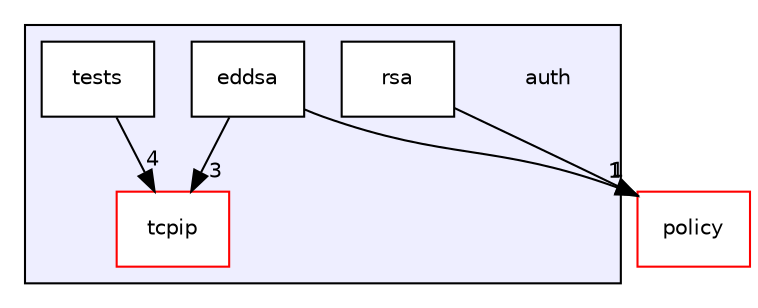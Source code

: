 digraph "auth" {
  compound=true
  node [ fontsize="10", fontname="Helvetica"];
  edge [ labelfontsize="10", labelfontname="Helvetica"];
  subgraph clusterdir_00ae9869f82e985780277dc684d7236c {
    graph [ bgcolor="#eeeeff", pencolor="black", label="" URL="dir_00ae9869f82e985780277dc684d7236c.html"];
    dir_00ae9869f82e985780277dc684d7236c [shape=plaintext label="auth"];
    dir_41d095b2afd88fda019ea4d1b9fd4845 [shape=box label="eddsa" color="black" fillcolor="white" style="filled" URL="dir_41d095b2afd88fda019ea4d1b9fd4845.html"];
    dir_c02f9c2dac9158b3625b0ab6197fd514 [shape=box label="rsa" color="black" fillcolor="white" style="filled" URL="dir_c02f9c2dac9158b3625b0ab6197fd514.html"];
    dir_aa6b617174339cd7b605f9fc0c8b2e9d [shape=box label="tcpip" color="red" fillcolor="white" style="filled" URL="dir_aa6b617174339cd7b605f9fc0c8b2e9d.html"];
    dir_da99333b95f34abf5308ef662bd49d71 [shape=box label="tests" color="black" fillcolor="white" style="filled" URL="dir_da99333b95f34abf5308ef662bd49d71.html"];
  }
  dir_eb07bcf3f6bbebad6f759869cfa1383b [shape=box label="policy" fillcolor="white" style="filled" color="red" URL="dir_eb07bcf3f6bbebad6f759869cfa1383b.html"];
  dir_c02f9c2dac9158b3625b0ab6197fd514->dir_eb07bcf3f6bbebad6f759869cfa1383b [headlabel="1", labeldistance=1.5 headhref="dir_000002_000007.html"];
  dir_41d095b2afd88fda019ea4d1b9fd4845->dir_eb07bcf3f6bbebad6f759869cfa1383b [headlabel="1", labeldistance=1.5 headhref="dir_000001_000007.html"];
  dir_41d095b2afd88fda019ea4d1b9fd4845->dir_aa6b617174339cd7b605f9fc0c8b2e9d [headlabel="3", labeldistance=1.5 headhref="dir_000001_000003.html"];
  dir_da99333b95f34abf5308ef662bd49d71->dir_aa6b617174339cd7b605f9fc0c8b2e9d [headlabel="4", labeldistance=1.5 headhref="dir_000005_000003.html"];
}
